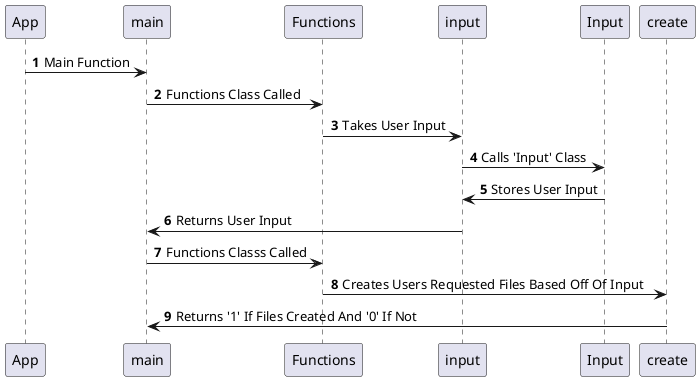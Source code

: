 @startuml
'https://plantuml.com/sequence-diagram

autonumber

App -> main: Main Function
main -> Functions: Functions Class Called
Functions -> input: Takes User Input
input -> Input: Calls 'Input' Class
Input -> input: Stores User Input
input -> main: Returns User Input
main -> Functions: Functions Classs Called
Functions -> create: Creates Users Requested Files Based Off Of Input
create -> main: Returns '1' If Files Created And '0' If Not
@enduml